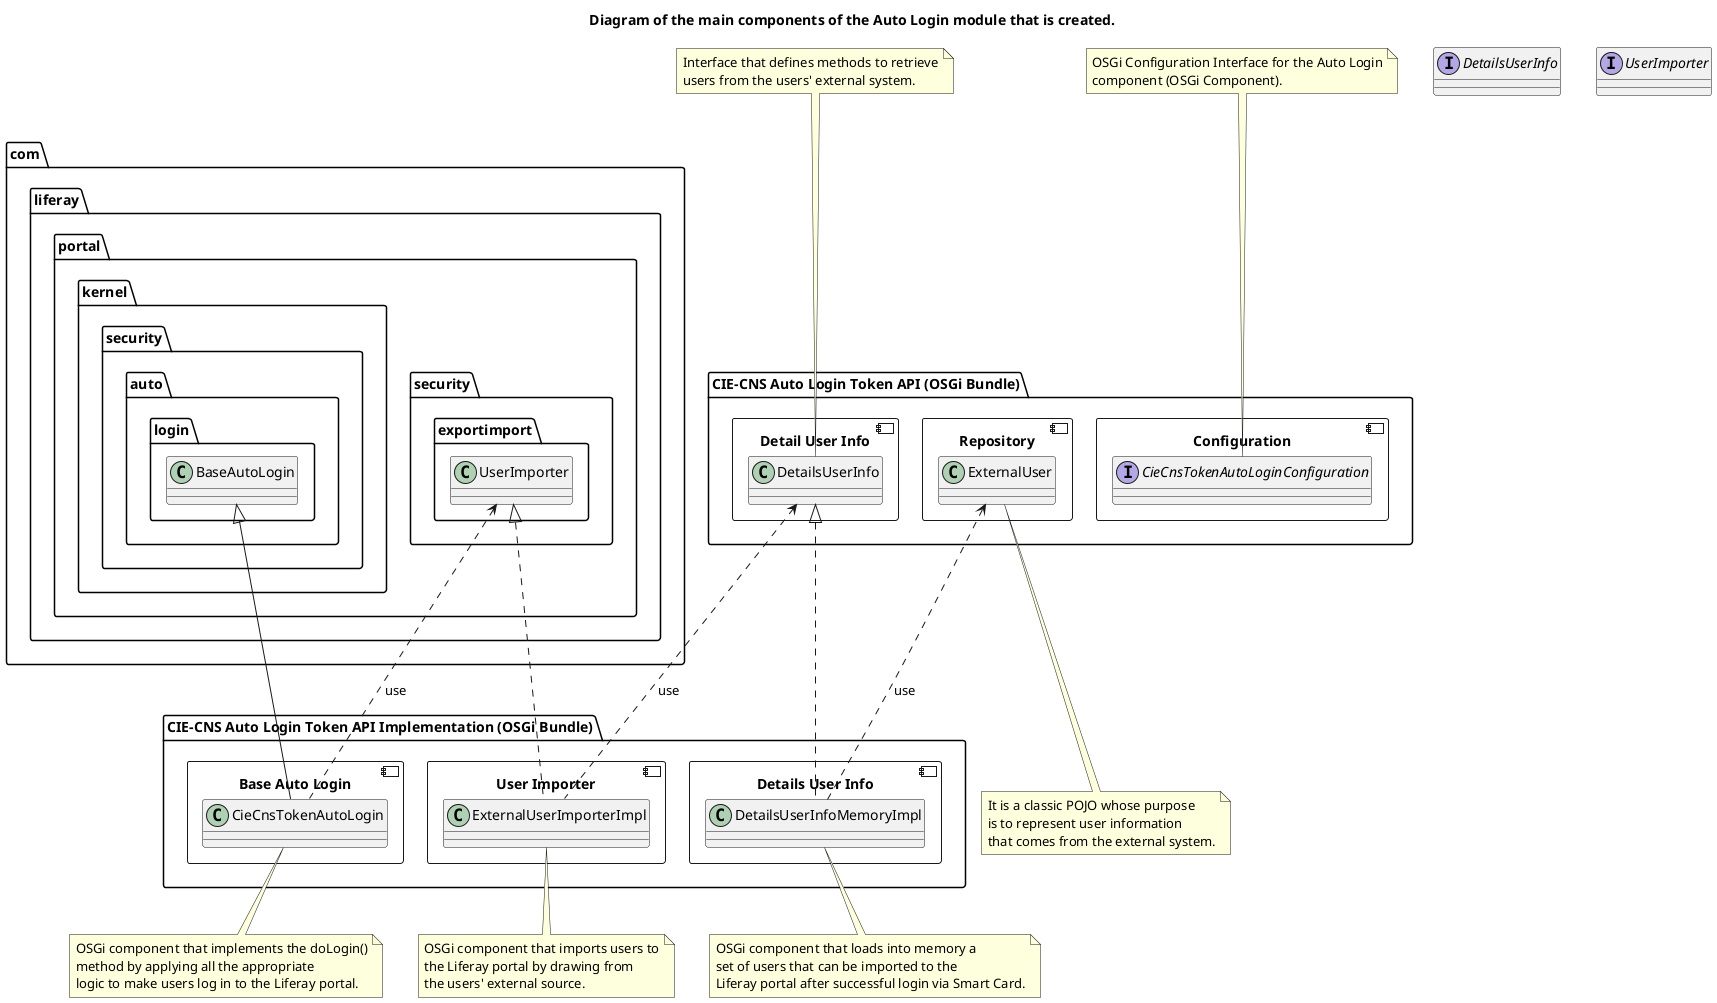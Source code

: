 @startuml

title
**Diagram of the main components of the Auto Login module that is created.**
end title

package "CIE-CNS Auto Login Token API Implementation (OSGi Bundle)" {
	component "Base Auto Login" {
		class CieCnsTokenAutoLogin
	}

	component "User Importer" {
		class ExternalUserImporterImpl
	}

	component "Details User Info" {
		class DetailsUserInfoMemoryImpl
	}
}

package "CIE-CNS Auto Login Token API (OSGi Bundle)" {
	component Configuration {
		interface CieCnsTokenAutoLoginConfiguration
	}

	component "Detail User Info" {
		DetailsUserInfo <|.. DetailsUserInfoMemoryImpl
		DetailsUserInfo <.. ExternalUserImporterImpl:use
	}

	component Repository {
		ExternalUser <.. DetailsUserInfoMemoryImpl:use

	}

}

package com.liferay.portal.kernel.security.auto.login {
	BaseAutoLogin <|-- CieCnsTokenAutoLogin
}

package com.liferay.portal.security.exportimport {
	UserImporter <|.. ExternalUserImporterImpl
	UserImporter <.. CieCnsTokenAutoLogin:use
}

note bottom of ExternalUser
	It is a classic POJO whose purpose
	is to represent user information
	that comes from the external system.
end note

note bottom of DetailsUserInfoMemoryImpl
	OSGi component that loads into memory a
	set of users that can be imported to the
	Liferay portal after successful login via Smart Card.
end note

note bottom of ExternalUserImporterImpl
	OSGi component that imports users to
	the Liferay portal by drawing from
	the users' external source.
end note

note top of DetailsUserInfo
	Interface that defines methods to retrieve
	users from the users' external system.
end note

note top of CieCnsTokenAutoLoginConfiguration
	OSGi Configuration Interface for the Auto Login
	component (OSGi Component).
end note

note bottom of CieCnsTokenAutoLogin
	OSGi component that implements the doLogin()
	method by applying all the appropriate
	logic to make users log in to the Liferay portal.
end note

interface DetailsUserInfo
interface UserImporter

@enduml